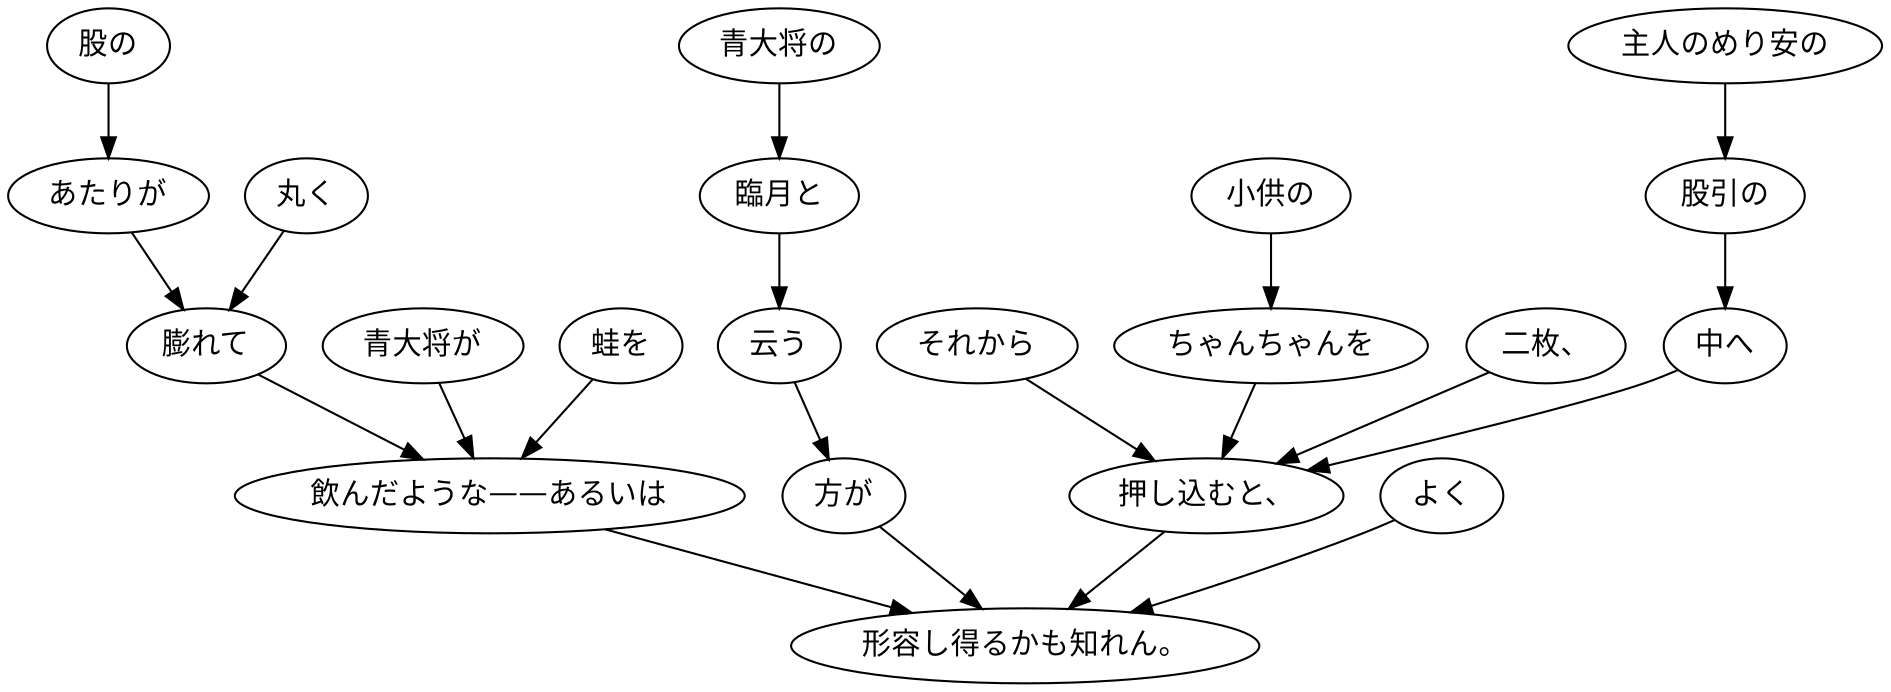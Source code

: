 digraph graph2847 {
	node0 [label="それから"];
	node1 [label="小供の"];
	node2 [label="ちゃんちゃんを"];
	node3 [label="二枚、"];
	node4 [label="主人のめり安の"];
	node5 [label="股引の"];
	node6 [label="中へ"];
	node7 [label="押し込むと、"];
	node8 [label="股の"];
	node9 [label="あたりが"];
	node10 [label="丸く"];
	node11 [label="膨れて"];
	node12 [label="青大将が"];
	node13 [label="蛙を"];
	node14 [label="飲んだような——あるいは"];
	node15 [label="青大将の"];
	node16 [label="臨月と"];
	node17 [label="云う"];
	node18 [label="方が"];
	node19 [label="よく"];
	node20 [label="形容し得るかも知れん。"];
	node0 -> node7;
	node1 -> node2;
	node2 -> node7;
	node3 -> node7;
	node4 -> node5;
	node5 -> node6;
	node6 -> node7;
	node7 -> node20;
	node8 -> node9;
	node9 -> node11;
	node10 -> node11;
	node11 -> node14;
	node12 -> node14;
	node13 -> node14;
	node14 -> node20;
	node15 -> node16;
	node16 -> node17;
	node17 -> node18;
	node18 -> node20;
	node19 -> node20;
}
